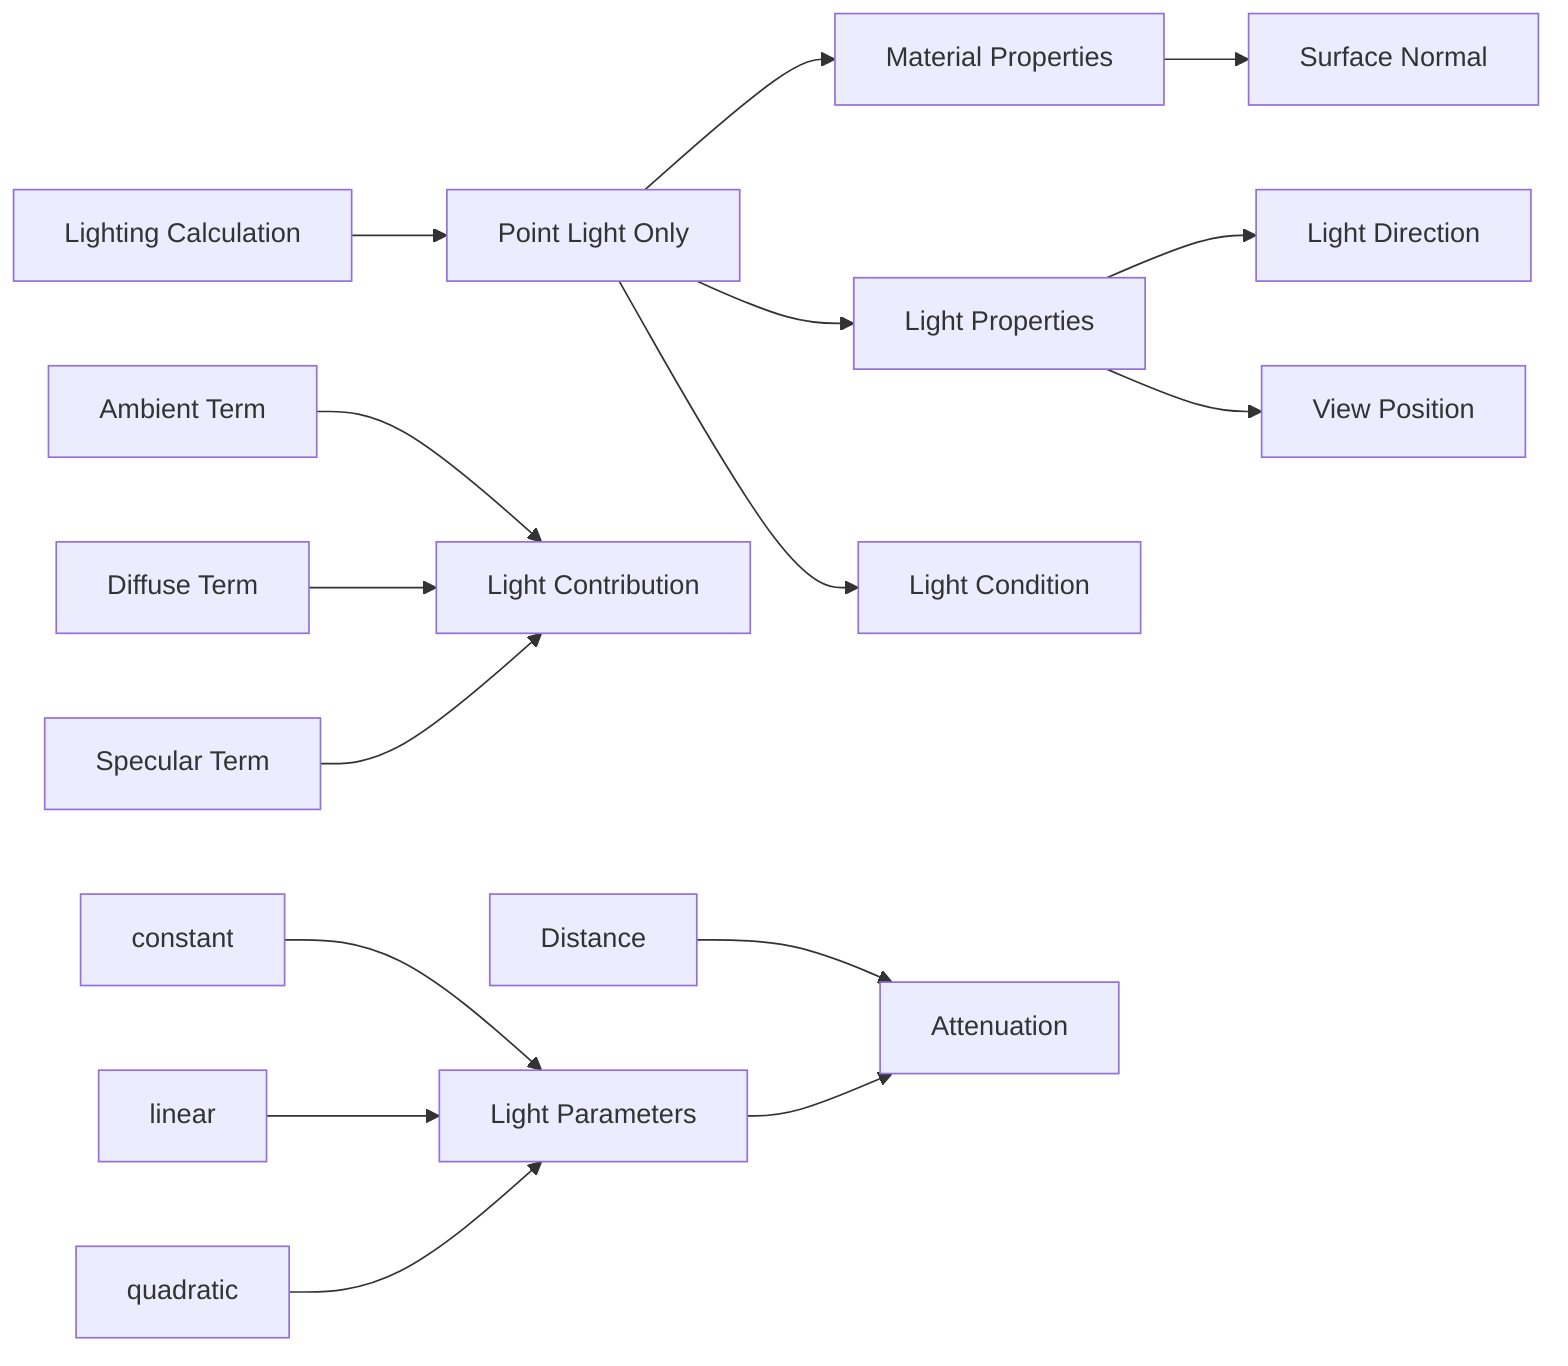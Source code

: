 graph LR
    A[Lighting Calculation] --> B[Point Light Only]

    B --> C[Material Properties]
    B --> D[Light Properties]

    C --> E[Surface Normal]
    D --> F[Light Direction]
    D --> G[View Position]

    AMB[Ambient Term]
    DIFF[Diffuse Term]
    SPEC[Specular Term]

    AMB --> LI_CONTRIBUTION
    DIFF --> LI_CONTRIBUTION
    SPEC --> LI_CONTRIBUTION

    B --> K[Light Condition]



    LI_CONTRIBUTION[Light Contribution]
    ATT[Attenuation]
    LI_PARAM[Light Parameters]
    DIS[Distance]

    DIS --> ATT
    LI_PARAM --> ATT

    N[constant]  --> LI_PARAM
    O[linear] --> LI_PARAM
    P[quadratic]  --> LI_PARAM
    %% K --> LI_PARAM[Light Parameters]